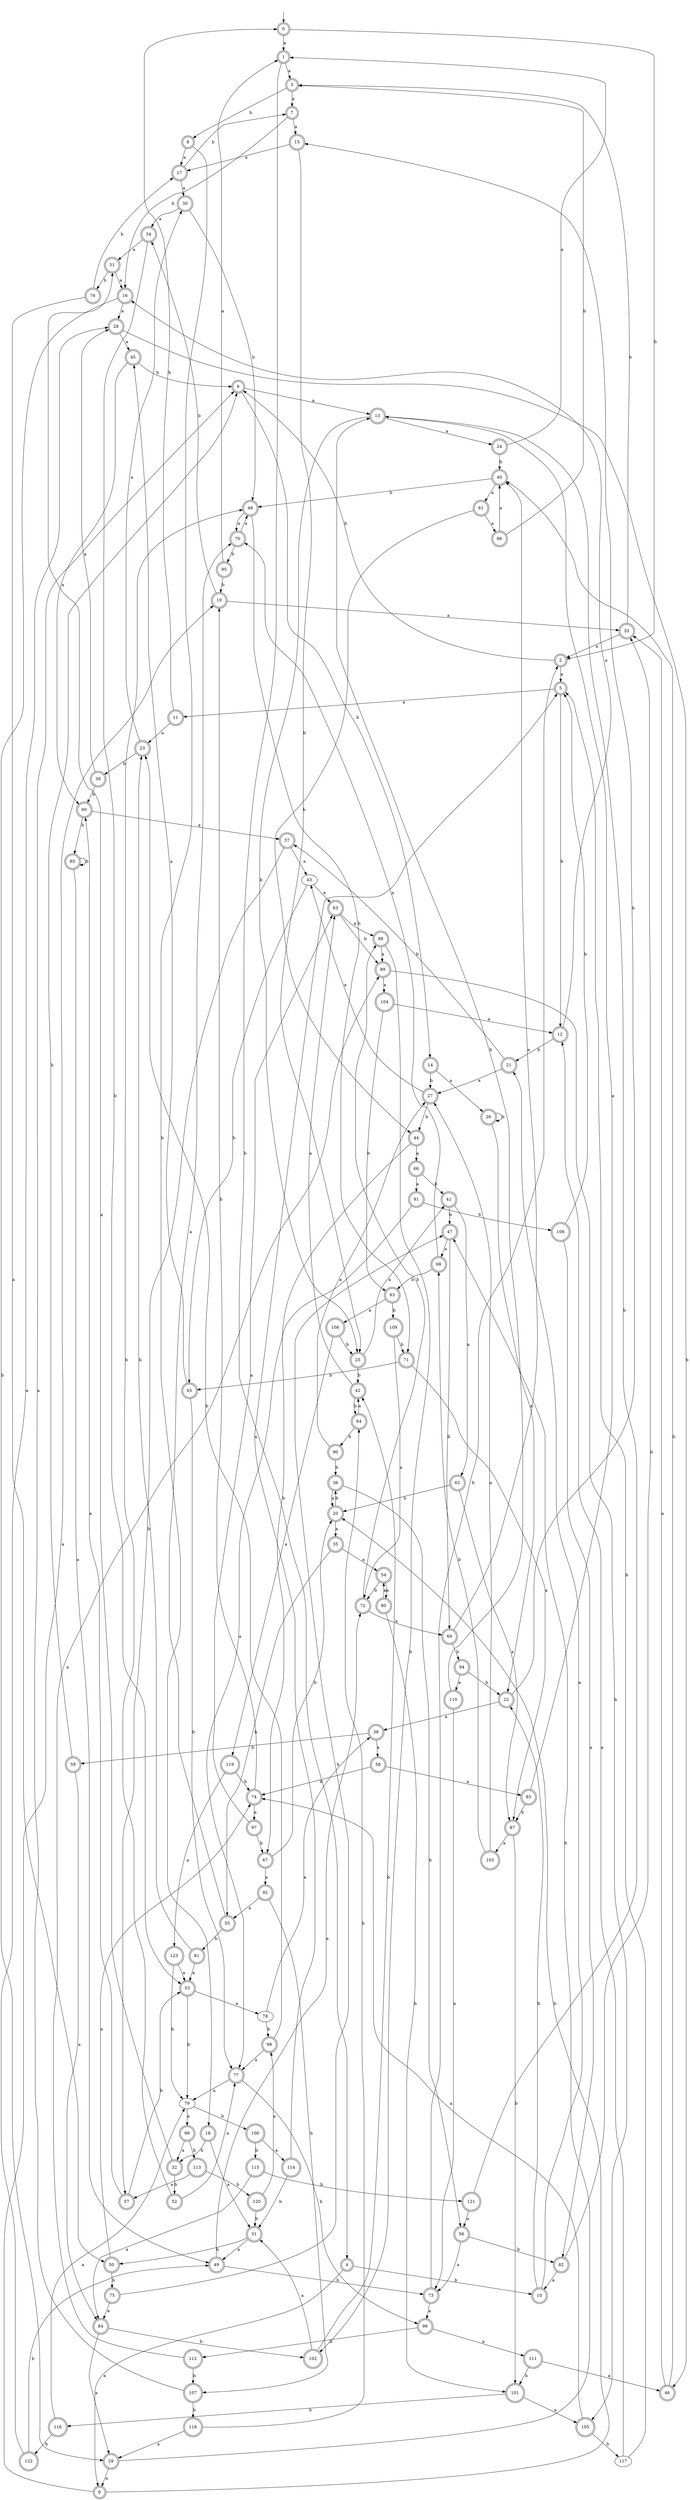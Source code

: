 digraph RandomDFA {
  __start0 [label="", shape=none];
  __start0 -> 0 [label=""];
  0 [shape=circle] [shape=doublecircle]
  0 -> 1 [label="a"]
  0 -> 2 [label="b"]
  1 [shape=doublecircle]
  1 -> 3 [label="a"]
  1 -> 4 [label="b"]
  2 [shape=doublecircle]
  2 -> 5 [label="a"]
  2 -> 6 [label="b"]
  3 [shape=doublecircle]
  3 -> 7 [label="a"]
  3 -> 8 [label="b"]
  4 [shape=doublecircle]
  4 -> 9 [label="a"]
  4 -> 10 [label="b"]
  5 [shape=doublecircle]
  5 -> 11 [label="a"]
  5 -> 12 [label="b"]
  6 [shape=doublecircle]
  6 -> 13 [label="a"]
  6 -> 14 [label="b"]
  7 [shape=doublecircle]
  7 -> 15 [label="a"]
  7 -> 16 [label="b"]
  8 [shape=doublecircle]
  8 -> 17 [label="a"]
  8 -> 18 [label="b"]
  9 [shape=doublecircle]
  9 -> 19 [label="a"]
  9 -> 20 [label="b"]
  10 [shape=doublecircle]
  10 -> 21 [label="a"]
  10 -> 22 [label="b"]
  11 [shape=doublecircle]
  11 -> 23 [label="a"]
  11 -> 0 [label="b"]
  12 [shape=doublecircle]
  12 -> 16 [label="a"]
  12 -> 21 [label="b"]
  13 [shape=doublecircle]
  13 -> 24 [label="a"]
  13 -> 25 [label="b"]
  14 [shape=doublecircle]
  14 -> 26 [label="a"]
  14 -> 27 [label="b"]
  15 [shape=doublecircle]
  15 -> 17 [label="a"]
  15 -> 25 [label="b"]
  16 [shape=doublecircle]
  16 -> 28 [label="a"]
  16 -> 29 [label="b"]
  17 [shape=doublecircle]
  17 -> 30 [label="a"]
  17 -> 7 [label="b"]
  18 [shape=doublecircle]
  18 -> 31 [label="a"]
  18 -> 32 [label="b"]
  19 [shape=doublecircle]
  19 -> 33 [label="a"]
  19 -> 34 [label="b"]
  20 [shape=doublecircle]
  20 -> 35 [label="a"]
  20 -> 36 [label="b"]
  21 [shape=doublecircle]
  21 -> 27 [label="a"]
  21 -> 37 [label="b"]
  22 [shape=doublecircle]
  22 -> 38 [label="a"]
  22 -> 15 [label="b"]
  23 [shape=doublecircle]
  23 -> 30 [label="a"]
  23 -> 39 [label="b"]
  24 [shape=doublecircle]
  24 -> 1 [label="a"]
  24 -> 40 [label="b"]
  25 [shape=doublecircle]
  25 -> 41 [label="a"]
  25 -> 42 [label="b"]
  26 [shape=doublecircle]
  26 -> 22 [label="a"]
  26 -> 26 [label="b"]
  27 [shape=doublecircle]
  27 -> 43 [label="a"]
  27 -> 44 [label="b"]
  28 [shape=doublecircle]
  28 -> 45 [label="a"]
  28 -> 46 [label="b"]
  29 [shape=doublecircle]
  29 -> 9 [label="a"]
  29 -> 47 [label="b"]
  30 [shape=doublecircle]
  30 -> 34 [label="a"]
  30 -> 48 [label="b"]
  31 [shape=doublecircle]
  31 -> 49 [label="a"]
  31 -> 50 [label="b"]
  32 [shape=doublecircle]
  32 -> 51 [label="a"]
  32 -> 52 [label="b"]
  33 [shape=doublecircle]
  33 -> 2 [label="a"]
  33 -> 3 [label="b"]
  34 [shape=doublecircle]
  34 -> 51 [label="a"]
  34 -> 53 [label="b"]
  35 [shape=doublecircle]
  35 -> 54 [label="a"]
  35 -> 55 [label="b"]
  36 [shape=doublecircle]
  36 -> 20 [label="a"]
  36 -> 56 [label="b"]
  37 [shape=doublecircle]
  37 -> 43 [label="a"]
  37 -> 57 [label="b"]
  38 [shape=doublecircle]
  38 -> 58 [label="a"]
  38 -> 59 [label="b"]
  39 [shape=doublecircle]
  39 -> 28 [label="a"]
  39 -> 60 [label="b"]
  40 [shape=doublecircle]
  40 -> 61 [label="a"]
  40 -> 48 [label="b"]
  41 [shape=doublecircle]
  41 -> 62 [label="a"]
  41 -> 47 [label="b"]
  42 [shape=doublecircle]
  42 -> 63 [label="a"]
  42 -> 64 [label="b"]
  43
  43 -> 63 [label="a"]
  43 -> 65 [label="b"]
  44 [shape=doublecircle]
  44 -> 66 [label="a"]
  44 -> 67 [label="b"]
  45 [shape=doublecircle]
  45 -> 60 [label="a"]
  45 -> 6 [label="b"]
  46 [shape=doublecircle]
  46 -> 33 [label="a"]
  46 -> 40 [label="b"]
  47 [shape=doublecircle]
  47 -> 68 [label="a"]
  47 -> 69 [label="b"]
  48 [shape=doublecircle]
  48 -> 70 [label="a"]
  48 -> 71 [label="b"]
  49 [shape=doublecircle]
  49 -> 72 [label="a"]
  49 -> 73 [label="b"]
  50 [shape=doublecircle]
  50 -> 74 [label="a"]
  50 -> 75 [label="b"]
  51 [shape=doublecircle]
  51 -> 16 [label="a"]
  51 -> 76 [label="b"]
  52 [shape=doublecircle]
  52 -> 77 [label="a"]
  52 -> 48 [label="b"]
  53 [shape=doublecircle]
  53 -> 78 [label="a"]
  53 -> 79 [label="b"]
  54 [shape=doublecircle]
  54 -> 80 [label="a"]
  54 -> 72 [label="b"]
  55 [shape=doublecircle]
  55 -> 70 [label="a"]
  55 -> 81 [label="b"]
  56 [shape=doublecircle]
  56 -> 73 [label="a"]
  56 -> 82 [label="b"]
  57 [shape=doublecircle]
  57 -> 60 [label="a"]
  57 -> 53 [label="b"]
  58 [shape=doublecircle]
  58 -> 83 [label="a"]
  58 -> 74 [label="b"]
  59 [shape=doublecircle]
  59 -> 84 [label="a"]
  59 -> 6 [label="b"]
  60 [shape=doublecircle]
  60 -> 37 [label="a"]
  60 -> 85 [label="b"]
  61 [shape=doublecircle]
  61 -> 86 [label="a"]
  61 -> 44 [label="b"]
  62 [shape=doublecircle]
  62 -> 87 [label="a"]
  62 -> 20 [label="b"]
  63 [shape=doublecircle]
  63 -> 88 [label="a"]
  63 -> 89 [label="b"]
  64 [shape=doublecircle]
  64 -> 42 [label="a"]
  64 -> 90 [label="b"]
  65 [shape=doublecircle]
  65 -> 45 [label="a"]
  65 -> 77 [label="b"]
  66 [shape=doublecircle]
  66 -> 91 [label="a"]
  66 -> 41 [label="b"]
  67 [shape=doublecircle]
  67 -> 92 [label="a"]
  67 -> 20 [label="b"]
  68 [shape=doublecircle]
  68 -> 70 [label="a"]
  68 -> 93 [label="b"]
  69 [shape=doublecircle]
  69 -> 40 [label="a"]
  69 -> 94 [label="b"]
  70 [shape=doublecircle]
  70 -> 48 [label="a"]
  70 -> 95 [label="b"]
  71 [shape=doublecircle]
  71 -> 87 [label="a"]
  71 -> 65 [label="b"]
  72 [shape=doublecircle]
  72 -> 69 [label="a"]
  72 -> 88 [label="b"]
  73 [shape=doublecircle]
  73 -> 96 [label="a"]
  73 -> 2 [label="b"]
  74 [shape=doublecircle]
  74 -> 97 [label="a"]
  74 -> 19 [label="b"]
  75 [shape=doublecircle]
  75 -> 84 [label="a"]
  75 -> 47 [label="b"]
  76 [shape=doublecircle]
  76 -> 50 [label="a"]
  76 -> 17 [label="b"]
  77 [shape=doublecircle]
  77 -> 79 [label="a"]
  77 -> 96 [label="b"]
  78
  78 -> 38 [label="a"]
  78 -> 98 [label="b"]
  79
  79 -> 99 [label="a"]
  79 -> 100 [label="b"]
  80 [shape=doublecircle]
  80 -> 54 [label="a"]
  80 -> 101 [label="b"]
  81 [shape=doublecircle]
  81 -> 53 [label="a"]
  81 -> 23 [label="b"]
  82 [shape=doublecircle]
  82 -> 10 [label="a"]
  82 -> 33 [label="b"]
  83 [shape=doublecircle]
  83 -> 13 [label="a"]
  83 -> 87 [label="b"]
  84 [shape=doublecircle]
  84 -> 29 [label="a"]
  84 -> 102 [label="b"]
  85 [shape=doublecircle]
  85 -> 49 [label="a"]
  85 -> 85 [label="b"]
  86 [shape=doublecircle]
  86 -> 40 [label="a"]
  86 -> 3 [label="b"]
  87 [shape=doublecircle]
  87 -> 103 [label="a"]
  87 -> 101 [label="b"]
  88 [shape=doublecircle]
  88 -> 89 [label="a"]
  88 -> 102 [label="b"]
  89 [shape=doublecircle]
  89 -> 104 [label="a"]
  89 -> 105 [label="b"]
  90 [shape=doublecircle]
  90 -> 27 [label="a"]
  90 -> 36 [label="b"]
  91 [shape=doublecircle]
  91 -> 77 [label="a"]
  91 -> 106 [label="b"]
  92 [shape=doublecircle]
  92 -> 55 [label="a"]
  92 -> 107 [label="b"]
  93 [shape=doublecircle]
  93 -> 108 [label="a"]
  93 -> 109 [label="b"]
  94 [shape=doublecircle]
  94 -> 110 [label="a"]
  94 -> 22 [label="b"]
  95 [shape=doublecircle]
  95 -> 1 [label="a"]
  95 -> 19 [label="b"]
  96 [shape=doublecircle]
  96 -> 111 [label="a"]
  96 -> 112 [label="b"]
  97 [shape=doublecircle]
  97 -> 63 [label="a"]
  97 -> 67 [label="b"]
  98 [shape=doublecircle]
  98 -> 77 [label="a"]
  98 -> 23 [label="b"]
  99 [shape=doublecircle]
  99 -> 32 [label="a"]
  99 -> 113 [label="b"]
  100 [shape=doublecircle]
  100 -> 114 [label="a"]
  100 -> 115 [label="b"]
  101 [shape=doublecircle]
  101 -> 105 [label="a"]
  101 -> 116 [label="b"]
  102 [shape=doublecircle]
  102 -> 31 [label="a"]
  102 -> 42 [label="b"]
  103 [shape=doublecircle]
  103 -> 27 [label="a"]
  103 -> 68 [label="b"]
  104 [shape=doublecircle]
  104 -> 12 [label="a"]
  104 -> 93 [label="b"]
  105 [shape=doublecircle]
  105 -> 74 [label="a"]
  105 -> 117 [label="b"]
  106 [shape=doublecircle]
  106 -> 82 [label="a"]
  106 -> 5 [label="b"]
  107 [shape=doublecircle]
  107 -> 6 [label="a"]
  107 -> 118 [label="b"]
  108 [shape=doublecircle]
  108 -> 119 [label="a"]
  108 -> 25 [label="b"]
  109 [shape=doublecircle]
  109 -> 72 [label="a"]
  109 -> 71 [label="b"]
  110 [shape=doublecircle]
  110 -> 73 [label="a"]
  110 -> 13 [label="b"]
  111 [shape=doublecircle]
  111 -> 46 [label="a"]
  111 -> 101 [label="b"]
  112 [shape=doublecircle]
  112 -> 89 [label="a"]
  112 -> 107 [label="b"]
  113 [shape=doublecircle]
  113 -> 57 [label="a"]
  113 -> 120 [label="b"]
  114 [shape=doublecircle]
  114 -> 5 [label="a"]
  114 -> 31 [label="b"]
  115 [shape=doublecircle]
  115 -> 84 [label="a"]
  115 -> 121 [label="b"]
  116 [shape=doublecircle]
  116 -> 79 [label="a"]
  116 -> 122 [label="b"]
  117
  117 -> 12 [label="a"]
  117 -> 5 [label="b"]
  118 [shape=doublecircle]
  118 -> 29 [label="a"]
  118 -> 64 [label="b"]
  119 [shape=doublecircle]
  119 -> 123 [label="a"]
  119 -> 74 [label="b"]
  120 [shape=doublecircle]
  120 -> 98 [label="a"]
  120 -> 31 [label="b"]
  121 [shape=doublecircle]
  121 -> 56 [label="a"]
  121 -> 13 [label="b"]
  122 [shape=doublecircle]
  122 -> 28 [label="a"]
  122 -> 49 [label="b"]
  123 [shape=doublecircle]
  123 -> 53 [label="a"]
  123 -> 79 [label="b"]
}
